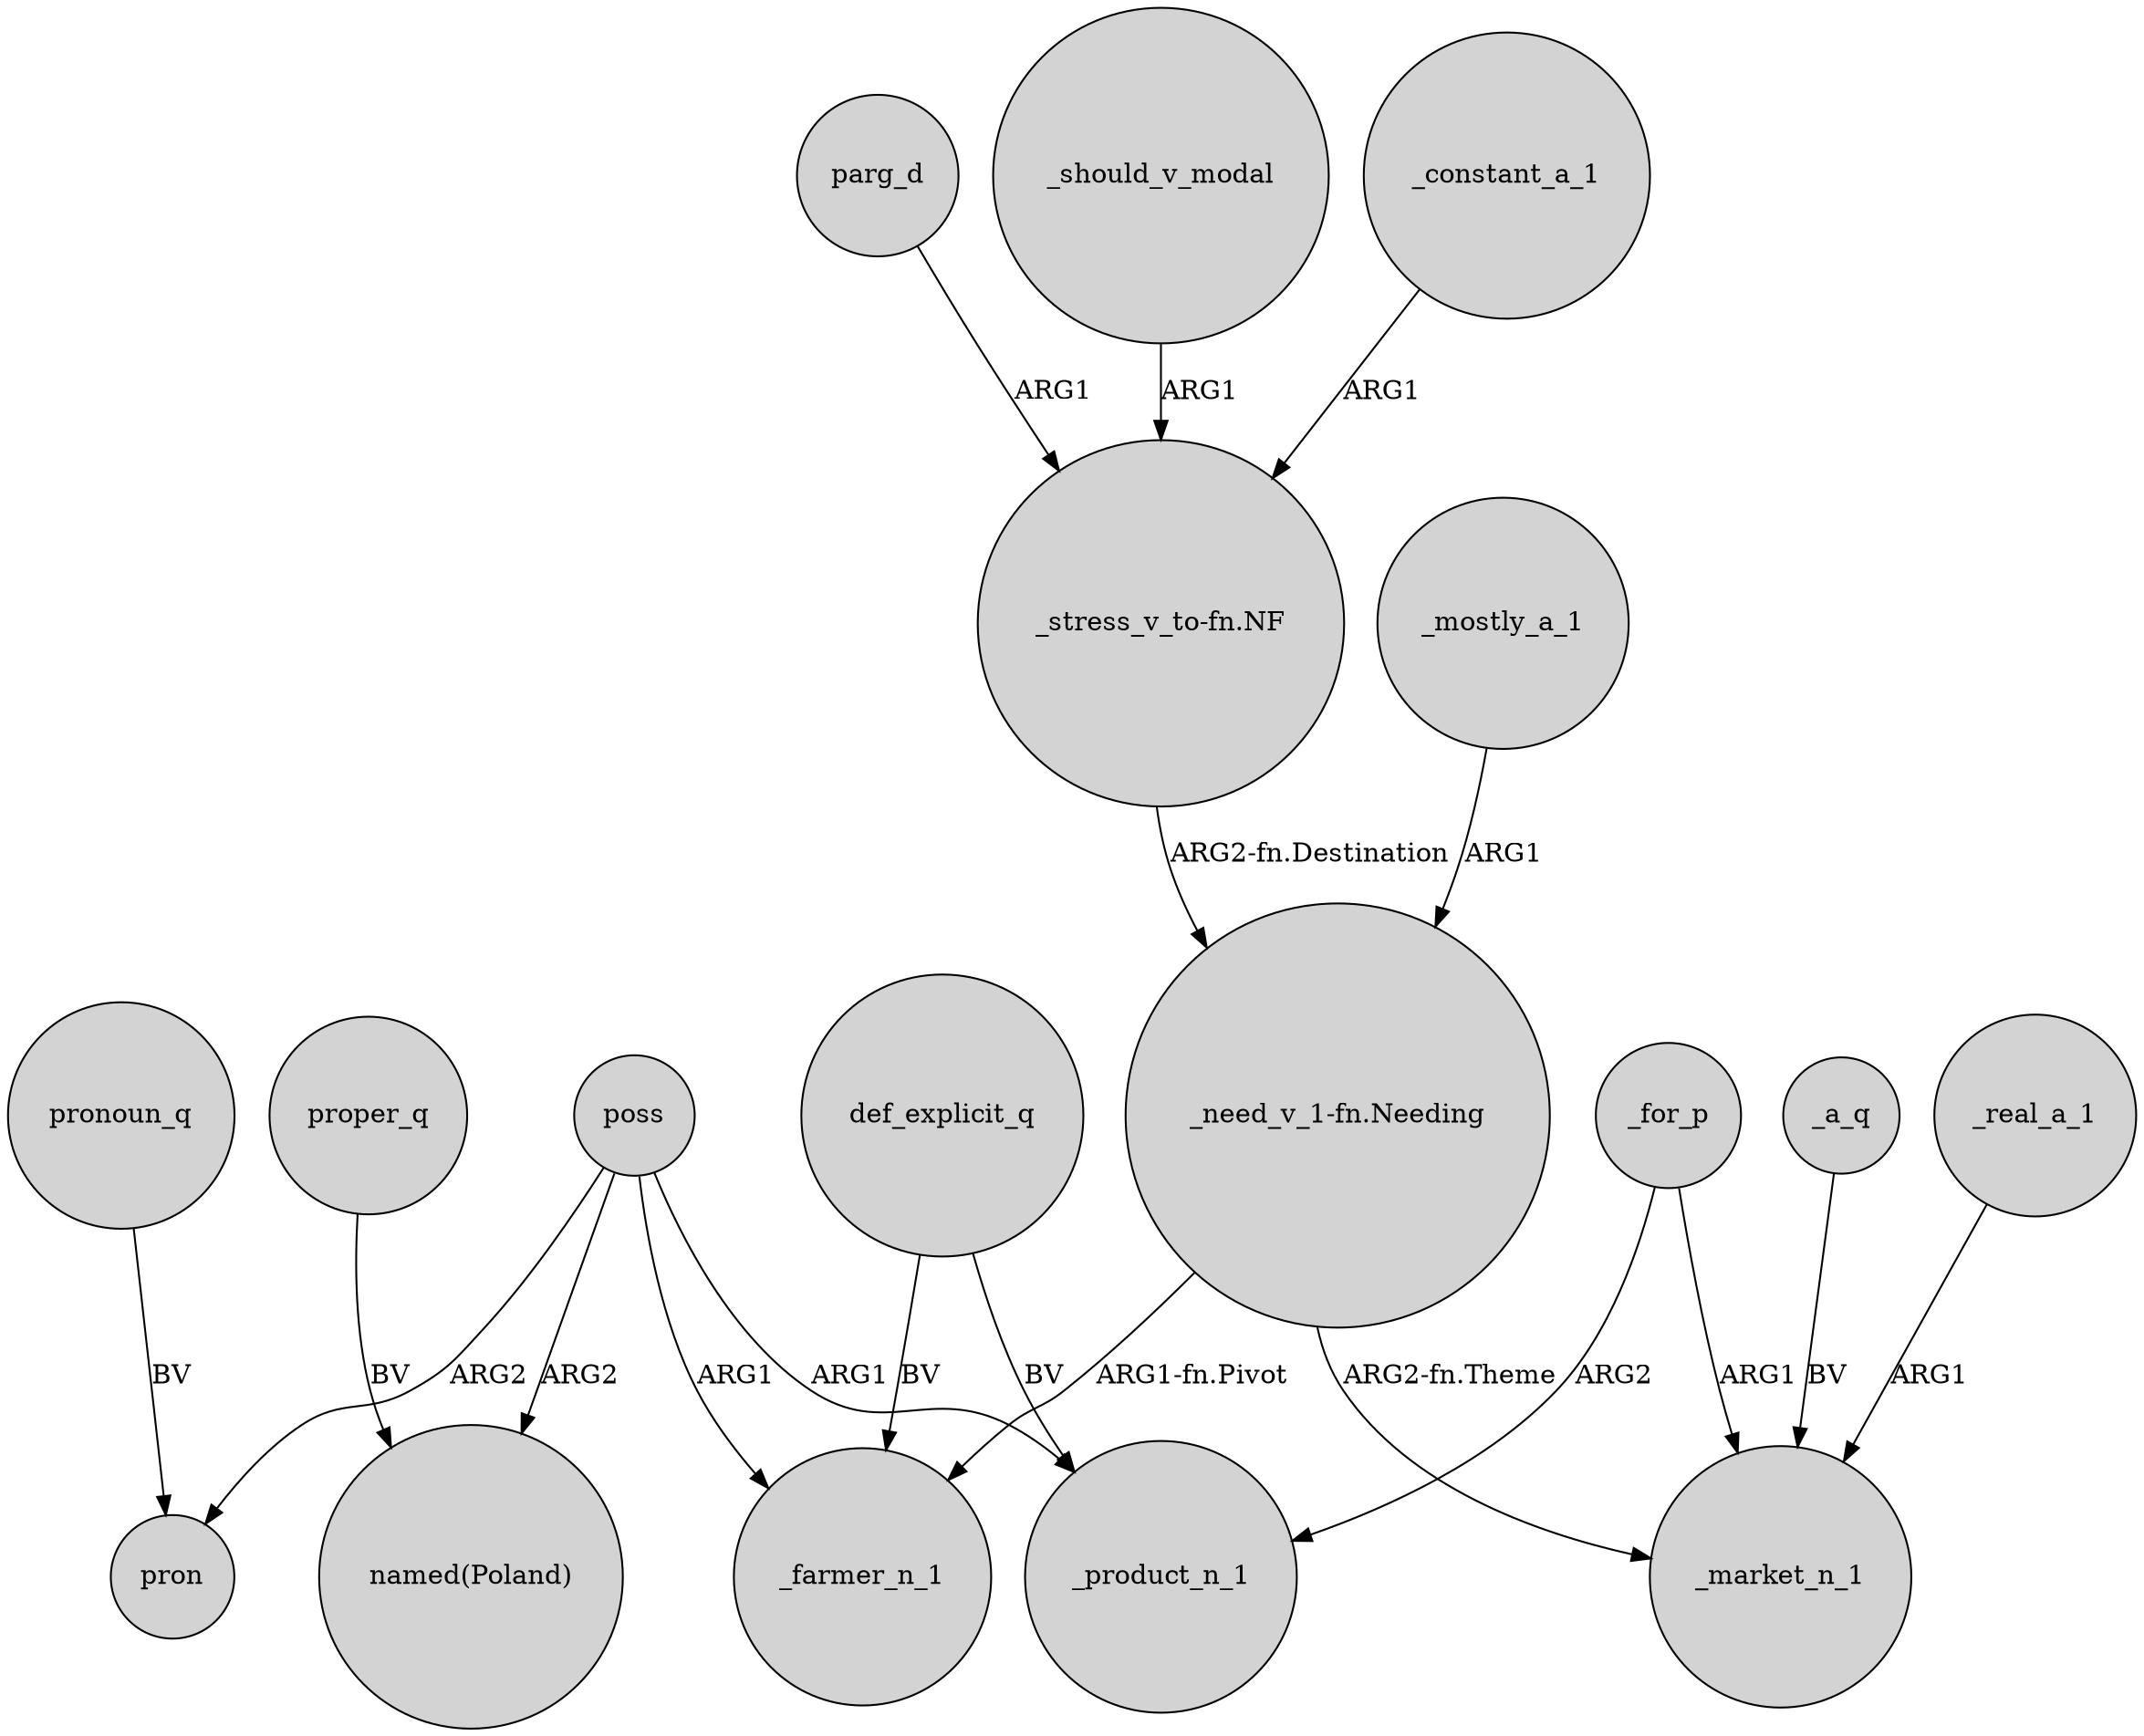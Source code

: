digraph {
	node [shape=circle style=filled]
	def_explicit_q -> _product_n_1 [label=BV]
	_real_a_1 -> _market_n_1 [label=ARG1]
	"_stress_v_to-fn.NF" -> "_need_v_1-fn.Needing" [label="ARG2-fn.Destination"]
	parg_d -> "_stress_v_to-fn.NF" [label=ARG1]
	poss -> _product_n_1 [label=ARG1]
	poss -> pron [label=ARG2]
	def_explicit_q -> _farmer_n_1 [label=BV]
	_for_p -> _product_n_1 [label=ARG2]
	_for_p -> _market_n_1 [label=ARG1]
	poss -> "named(Poland)" [label=ARG2]
	"_need_v_1-fn.Needing" -> _farmer_n_1 [label="ARG1-fn.Pivot"]
	proper_q -> "named(Poland)" [label=BV]
	pronoun_q -> pron [label=BV]
	_should_v_modal -> "_stress_v_to-fn.NF" [label=ARG1]
	"_need_v_1-fn.Needing" -> _market_n_1 [label="ARG2-fn.Theme"]
	_a_q -> _market_n_1 [label=BV]
	_constant_a_1 -> "_stress_v_to-fn.NF" [label=ARG1]
	poss -> _farmer_n_1 [label=ARG1]
	_mostly_a_1 -> "_need_v_1-fn.Needing" [label=ARG1]
}
